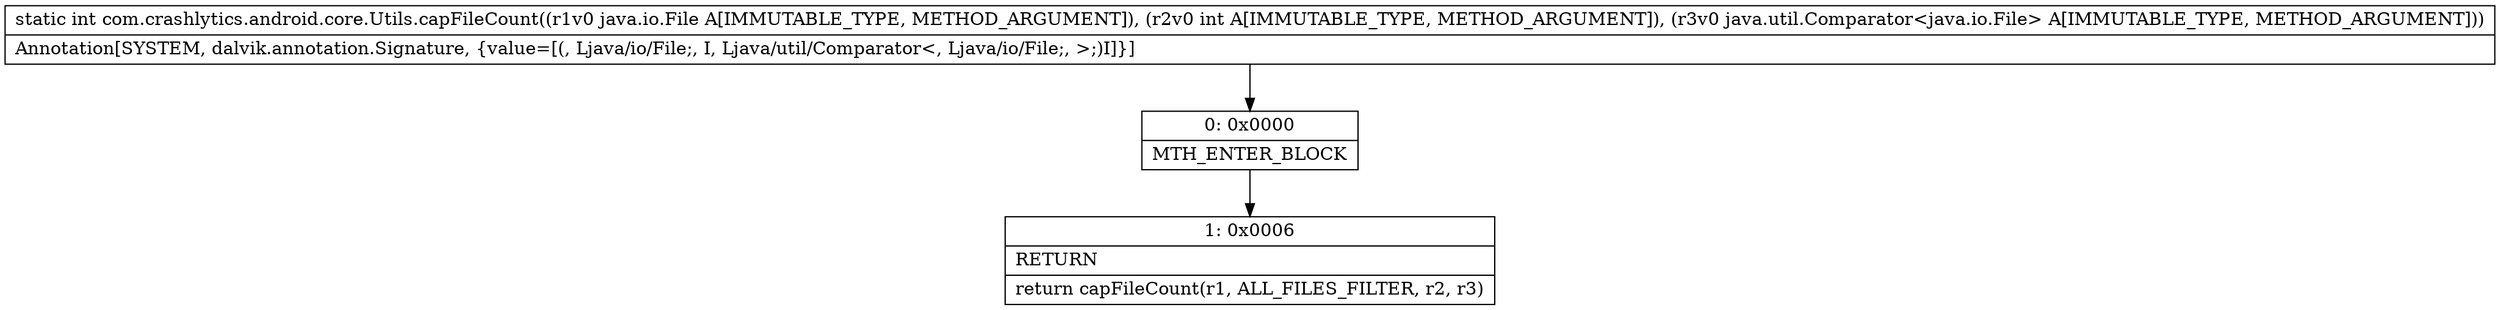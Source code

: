 digraph "CFG forcom.crashlytics.android.core.Utils.capFileCount(Ljava\/io\/File;ILjava\/util\/Comparator;)I" {
Node_0 [shape=record,label="{0\:\ 0x0000|MTH_ENTER_BLOCK\l}"];
Node_1 [shape=record,label="{1\:\ 0x0006|RETURN\l|return capFileCount(r1, ALL_FILES_FILTER, r2, r3)\l}"];
MethodNode[shape=record,label="{static int com.crashlytics.android.core.Utils.capFileCount((r1v0 java.io.File A[IMMUTABLE_TYPE, METHOD_ARGUMENT]), (r2v0 int A[IMMUTABLE_TYPE, METHOD_ARGUMENT]), (r3v0 java.util.Comparator\<java.io.File\> A[IMMUTABLE_TYPE, METHOD_ARGUMENT]))  | Annotation[SYSTEM, dalvik.annotation.Signature, \{value=[(, Ljava\/io\/File;, I, Ljava\/util\/Comparator\<, Ljava\/io\/File;, \>;)I]\}]\l}"];
MethodNode -> Node_0;
Node_0 -> Node_1;
}

